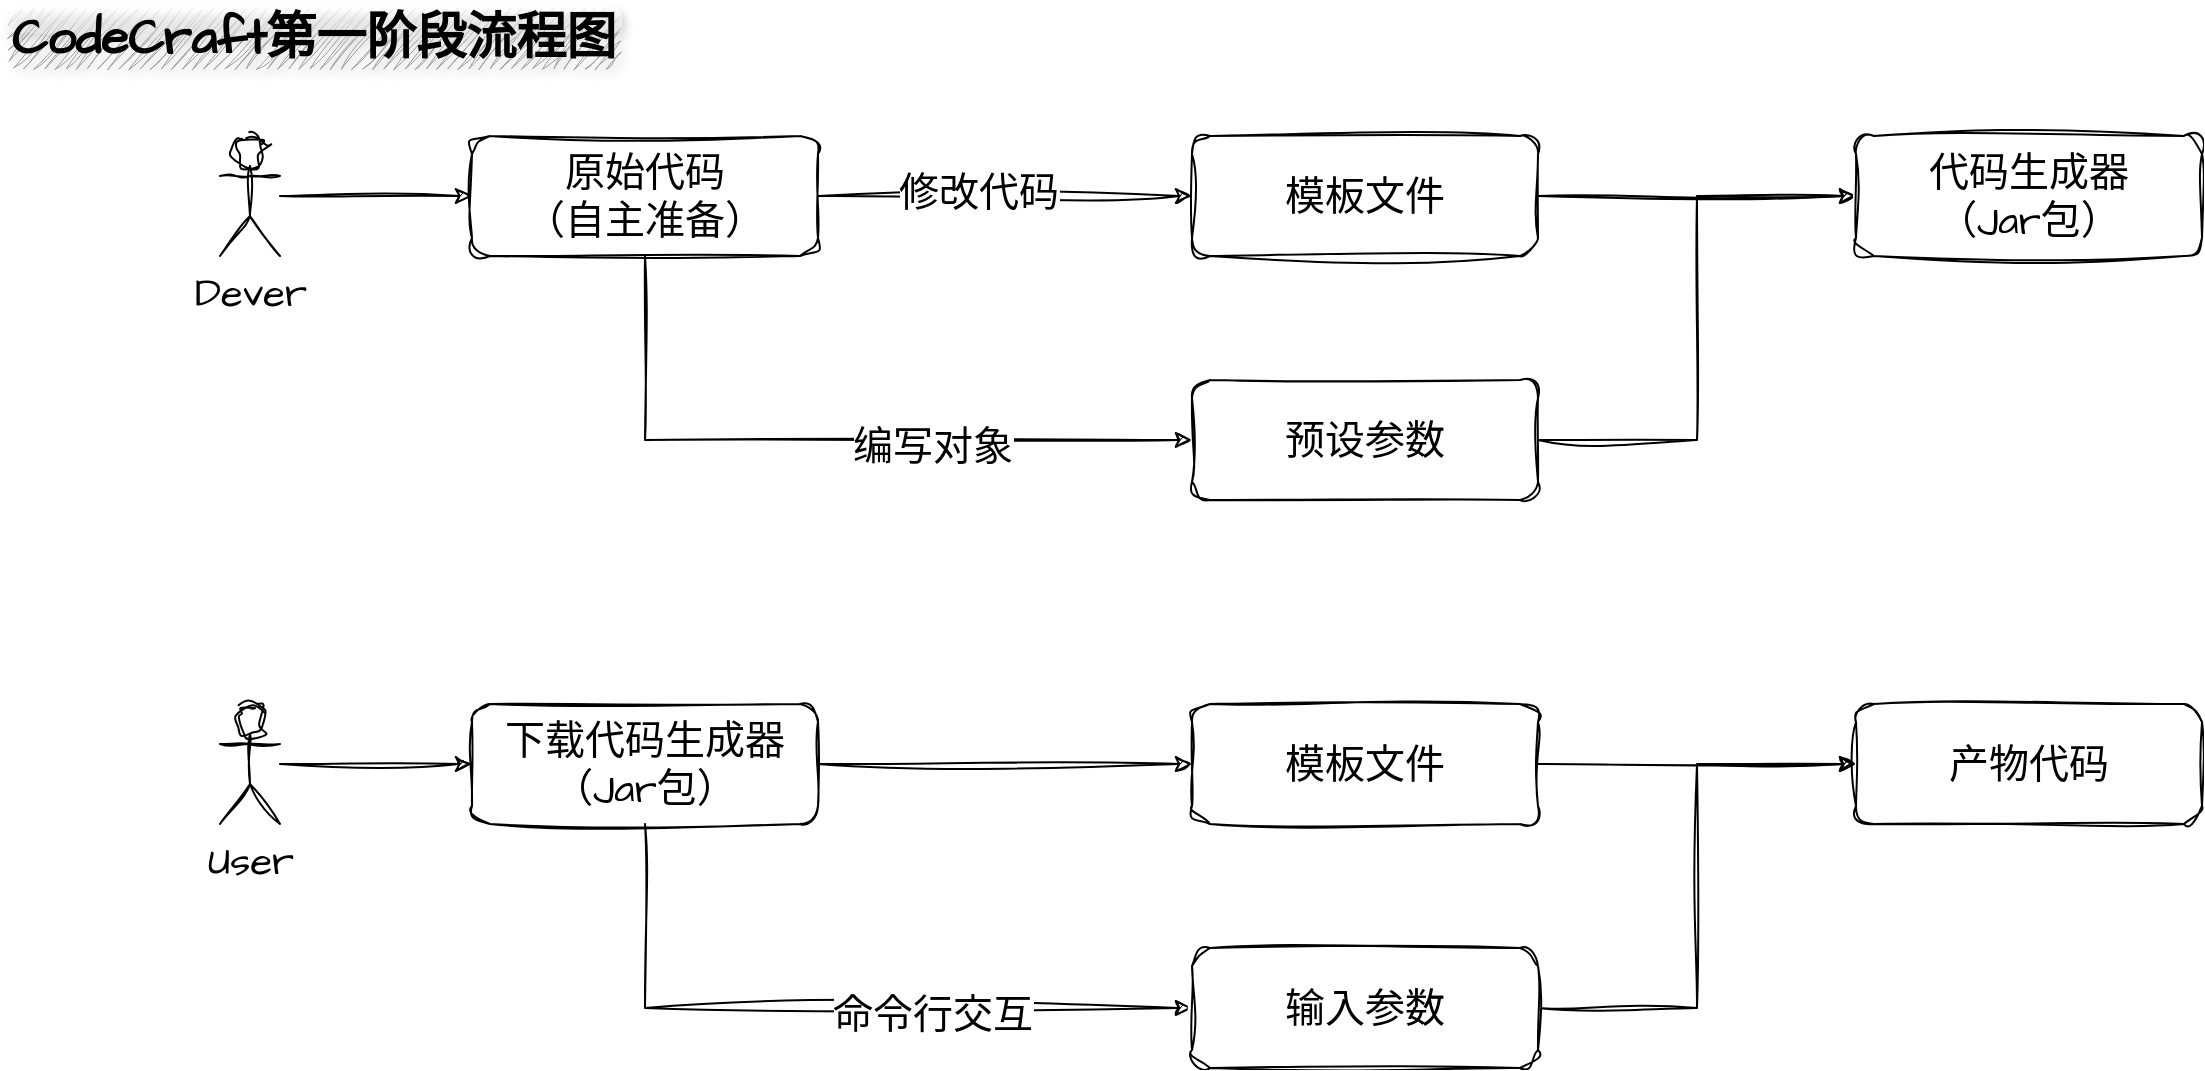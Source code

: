 <mxfile version="22.0.3" type="device" pages="3">
  <diagram name="第一阶段" id="9Xu8qlVQhkeFNfa1MU2w">
    <mxGraphModel dx="1541" dy="915" grid="0" gridSize="10" guides="1" tooltips="1" connect="1" arrows="1" fold="1" page="0" pageScale="1" pageWidth="827" pageHeight="1169" math="0" shadow="0">
      <root>
        <mxCell id="0" />
        <mxCell id="1" parent="0" />
        <mxCell id="ClI0C_GQzGT5sE4PsS2t-14" style="edgeStyle=orthogonalEdgeStyle;rounded=0;sketch=1;hachureGap=4;jiggle=2;curveFitting=1;orthogonalLoop=1;jettySize=auto;html=1;entryX=0;entryY=0.5;entryDx=0;entryDy=0;fontFamily=Architects Daughter;fontSource=https%3A%2F%2Ffonts.googleapis.com%2Fcss%3Ffamily%3DArchitects%2BDaughter;fontSize=16;" edge="1" parent="1" source="ClI0C_GQzGT5sE4PsS2t-1" target="ClI0C_GQzGT5sE4PsS2t-4">
          <mxGeometry relative="1" as="geometry" />
        </mxCell>
        <mxCell id="ClI0C_GQzGT5sE4PsS2t-1" value="Dever" style="shape=umlActor;verticalLabelPosition=bottom;verticalAlign=top;html=1;outlineConnect=0;sketch=1;hachureGap=4;jiggle=2;curveFitting=1;fontFamily=Architects Daughter;fontSource=https%3A%2F%2Ffonts.googleapis.com%2Fcss%3Ffamily%3DArchitects%2BDaughter;fontSize=20;" vertex="1" parent="1">
          <mxGeometry x="-101" y="215" width="30" height="60" as="geometry" />
        </mxCell>
        <mxCell id="ClI0C_GQzGT5sE4PsS2t-6" value="" style="edgeStyle=orthogonalEdgeStyle;rounded=0;sketch=1;hachureGap=4;jiggle=2;curveFitting=1;orthogonalLoop=1;jettySize=auto;html=1;fontFamily=Architects Daughter;fontSource=https%3A%2F%2Ffonts.googleapis.com%2Fcss%3Ffamily%3DArchitects%2BDaughter;fontSize=16;" edge="1" parent="1" source="ClI0C_GQzGT5sE4PsS2t-4" target="ClI0C_GQzGT5sE4PsS2t-5">
          <mxGeometry relative="1" as="geometry" />
        </mxCell>
        <mxCell id="ClI0C_GQzGT5sE4PsS2t-7" value="修改代码" style="edgeLabel;html=1;align=center;verticalAlign=middle;resizable=0;points=[];fontSize=20;fontFamily=Architects Daughter;" vertex="1" connectable="0" parent="ClI0C_GQzGT5sE4PsS2t-6">
          <mxGeometry x="-0.144" y="2" relative="1" as="geometry">
            <mxPoint as="offset" />
          </mxGeometry>
        </mxCell>
        <mxCell id="ClI0C_GQzGT5sE4PsS2t-9" style="edgeStyle=orthogonalEdgeStyle;rounded=0;sketch=1;hachureGap=4;jiggle=2;curveFitting=1;orthogonalLoop=1;jettySize=auto;html=1;entryX=0;entryY=0.5;entryDx=0;entryDy=0;fontFamily=Architects Daughter;fontSource=https%3A%2F%2Ffonts.googleapis.com%2Fcss%3Ffamily%3DArchitects%2BDaughter;fontSize=16;exitX=0.5;exitY=1;exitDx=0;exitDy=0;" edge="1" parent="1" source="ClI0C_GQzGT5sE4PsS2t-4" target="ClI0C_GQzGT5sE4PsS2t-8">
          <mxGeometry relative="1" as="geometry" />
        </mxCell>
        <mxCell id="ClI0C_GQzGT5sE4PsS2t-10" value="编写对象" style="edgeLabel;html=1;align=center;verticalAlign=middle;resizable=0;points=[];fontSize=20;fontFamily=Architects Daughter;" vertex="1" connectable="0" parent="ClI0C_GQzGT5sE4PsS2t-9">
          <mxGeometry x="0.283" y="4" relative="1" as="geometry">
            <mxPoint x="1" y="7" as="offset" />
          </mxGeometry>
        </mxCell>
        <mxCell id="ClI0C_GQzGT5sE4PsS2t-4" value="原始代码&lt;br&gt;（自主准备）" style="rounded=1;whiteSpace=wrap;html=1;sketch=1;hachureGap=4;jiggle=2;curveFitting=1;fontFamily=Architects Daughter;fontSource=https%3A%2F%2Ffonts.googleapis.com%2Fcss%3Ffamily%3DArchitects%2BDaughter;fontSize=20;" vertex="1" parent="1">
          <mxGeometry x="25" y="215" width="173" height="60" as="geometry" />
        </mxCell>
        <mxCell id="ClI0C_GQzGT5sE4PsS2t-12" style="edgeStyle=orthogonalEdgeStyle;rounded=0;sketch=1;hachureGap=4;jiggle=2;curveFitting=1;orthogonalLoop=1;jettySize=auto;html=1;fontFamily=Architects Daughter;fontSource=https%3A%2F%2Ffonts.googleapis.com%2Fcss%3Ffamily%3DArchitects%2BDaughter;fontSize=16;" edge="1" parent="1" source="ClI0C_GQzGT5sE4PsS2t-5" target="ClI0C_GQzGT5sE4PsS2t-11">
          <mxGeometry relative="1" as="geometry" />
        </mxCell>
        <mxCell id="ClI0C_GQzGT5sE4PsS2t-5" value="模板文件" style="rounded=1;whiteSpace=wrap;html=1;sketch=1;hachureGap=4;jiggle=2;curveFitting=1;fontFamily=Architects Daughter;fontSource=https%3A%2F%2Ffonts.googleapis.com%2Fcss%3Ffamily%3DArchitects%2BDaughter;fontSize=20;" vertex="1" parent="1">
          <mxGeometry x="385" y="215" width="173" height="60" as="geometry" />
        </mxCell>
        <mxCell id="ClI0C_GQzGT5sE4PsS2t-13" style="edgeStyle=orthogonalEdgeStyle;rounded=0;sketch=1;hachureGap=4;jiggle=2;curveFitting=1;orthogonalLoop=1;jettySize=auto;html=1;entryX=0;entryY=0.5;entryDx=0;entryDy=0;fontFamily=Architects Daughter;fontSource=https%3A%2F%2Ffonts.googleapis.com%2Fcss%3Ffamily%3DArchitects%2BDaughter;fontSize=16;" edge="1" parent="1" source="ClI0C_GQzGT5sE4PsS2t-8" target="ClI0C_GQzGT5sE4PsS2t-11">
          <mxGeometry relative="1" as="geometry" />
        </mxCell>
        <mxCell id="ClI0C_GQzGT5sE4PsS2t-8" value="预设参数" style="rounded=1;whiteSpace=wrap;html=1;sketch=1;hachureGap=4;jiggle=2;curveFitting=1;fontFamily=Architects Daughter;fontSource=https%3A%2F%2Ffonts.googleapis.com%2Fcss%3Ffamily%3DArchitects%2BDaughter;fontSize=20;" vertex="1" parent="1">
          <mxGeometry x="385" y="337" width="173" height="60" as="geometry" />
        </mxCell>
        <mxCell id="ClI0C_GQzGT5sE4PsS2t-11" value="代码生成器&lt;br&gt;（Jar包）" style="rounded=1;whiteSpace=wrap;html=1;sketch=1;hachureGap=4;jiggle=2;curveFitting=1;fontFamily=Architects Daughter;fontSource=https%3A%2F%2Ffonts.googleapis.com%2Fcss%3Ffamily%3DArchitects%2BDaughter;fontSize=20;" vertex="1" parent="1">
          <mxGeometry x="717" y="215" width="173" height="60" as="geometry" />
        </mxCell>
        <mxCell id="ClI0C_GQzGT5sE4PsS2t-15" style="edgeStyle=orthogonalEdgeStyle;rounded=0;sketch=1;hachureGap=4;jiggle=2;curveFitting=1;orthogonalLoop=1;jettySize=auto;html=1;entryX=0;entryY=0.5;entryDx=0;entryDy=0;fontFamily=Architects Daughter;fontSource=https%3A%2F%2Ffonts.googleapis.com%2Fcss%3Ffamily%3DArchitects%2BDaughter;fontSize=16;" edge="1" parent="1" source="ClI0C_GQzGT5sE4PsS2t-16" target="ClI0C_GQzGT5sE4PsS2t-21">
          <mxGeometry relative="1" as="geometry" />
        </mxCell>
        <mxCell id="ClI0C_GQzGT5sE4PsS2t-16" value="User" style="shape=umlActor;verticalLabelPosition=bottom;verticalAlign=top;html=1;outlineConnect=0;sketch=1;hachureGap=4;jiggle=2;curveFitting=1;fontFamily=Architects Daughter;fontSource=https%3A%2F%2Ffonts.googleapis.com%2Fcss%3Ffamily%3DArchitects%2BDaughter;fontSize=20;" vertex="1" parent="1">
          <mxGeometry x="-101" y="499" width="30" height="60" as="geometry" />
        </mxCell>
        <mxCell id="ClI0C_GQzGT5sE4PsS2t-17" value="" style="edgeStyle=orthogonalEdgeStyle;rounded=0;sketch=1;hachureGap=4;jiggle=2;curveFitting=1;orthogonalLoop=1;jettySize=auto;html=1;fontFamily=Architects Daughter;fontSource=https%3A%2F%2Ffonts.googleapis.com%2Fcss%3Ffamily%3DArchitects%2BDaughter;fontSize=16;" edge="1" parent="1" source="ClI0C_GQzGT5sE4PsS2t-21" target="ClI0C_GQzGT5sE4PsS2t-23">
          <mxGeometry relative="1" as="geometry" />
        </mxCell>
        <mxCell id="ClI0C_GQzGT5sE4PsS2t-19" style="edgeStyle=orthogonalEdgeStyle;rounded=0;sketch=1;hachureGap=4;jiggle=2;curveFitting=1;orthogonalLoop=1;jettySize=auto;html=1;entryX=0;entryY=0.5;entryDx=0;entryDy=0;fontFamily=Architects Daughter;fontSource=https%3A%2F%2Ffonts.googleapis.com%2Fcss%3Ffamily%3DArchitects%2BDaughter;fontSize=16;exitX=0.5;exitY=1;exitDx=0;exitDy=0;" edge="1" parent="1" source="ClI0C_GQzGT5sE4PsS2t-21" target="ClI0C_GQzGT5sE4PsS2t-25">
          <mxGeometry relative="1" as="geometry" />
        </mxCell>
        <mxCell id="ClI0C_GQzGT5sE4PsS2t-20" value="命令行交互" style="edgeLabel;html=1;align=center;verticalAlign=middle;resizable=0;points=[];fontSize=20;fontFamily=Architects Daughter;" vertex="1" connectable="0" parent="ClI0C_GQzGT5sE4PsS2t-19">
          <mxGeometry x="0.283" y="4" relative="1" as="geometry">
            <mxPoint x="1" y="7" as="offset" />
          </mxGeometry>
        </mxCell>
        <mxCell id="ClI0C_GQzGT5sE4PsS2t-21" value="下载代码生成器&lt;br&gt;（Jar包）" style="rounded=1;whiteSpace=wrap;html=1;sketch=1;hachureGap=4;jiggle=2;curveFitting=1;fontFamily=Architects Daughter;fontSource=https%3A%2F%2Ffonts.googleapis.com%2Fcss%3Ffamily%3DArchitects%2BDaughter;fontSize=20;" vertex="1" parent="1">
          <mxGeometry x="25" y="499" width="173" height="60" as="geometry" />
        </mxCell>
        <mxCell id="ClI0C_GQzGT5sE4PsS2t-22" style="edgeStyle=orthogonalEdgeStyle;rounded=0;sketch=1;hachureGap=4;jiggle=2;curveFitting=1;orthogonalLoop=1;jettySize=auto;html=1;fontFamily=Architects Daughter;fontSource=https%3A%2F%2Ffonts.googleapis.com%2Fcss%3Ffamily%3DArchitects%2BDaughter;fontSize=16;" edge="1" parent="1" source="ClI0C_GQzGT5sE4PsS2t-23" target="ClI0C_GQzGT5sE4PsS2t-26">
          <mxGeometry relative="1" as="geometry" />
        </mxCell>
        <mxCell id="ClI0C_GQzGT5sE4PsS2t-23" value="模板文件" style="rounded=1;whiteSpace=wrap;html=1;sketch=1;hachureGap=4;jiggle=2;curveFitting=1;fontFamily=Architects Daughter;fontSource=https%3A%2F%2Ffonts.googleapis.com%2Fcss%3Ffamily%3DArchitects%2BDaughter;fontSize=20;" vertex="1" parent="1">
          <mxGeometry x="385" y="499" width="173" height="60" as="geometry" />
        </mxCell>
        <mxCell id="ClI0C_GQzGT5sE4PsS2t-24" style="edgeStyle=orthogonalEdgeStyle;rounded=0;sketch=1;hachureGap=4;jiggle=2;curveFitting=1;orthogonalLoop=1;jettySize=auto;html=1;entryX=0;entryY=0.5;entryDx=0;entryDy=0;fontFamily=Architects Daughter;fontSource=https%3A%2F%2Ffonts.googleapis.com%2Fcss%3Ffamily%3DArchitects%2BDaughter;fontSize=16;" edge="1" parent="1" source="ClI0C_GQzGT5sE4PsS2t-25" target="ClI0C_GQzGT5sE4PsS2t-26">
          <mxGeometry relative="1" as="geometry" />
        </mxCell>
        <mxCell id="ClI0C_GQzGT5sE4PsS2t-25" value="输入参数" style="rounded=1;whiteSpace=wrap;html=1;sketch=1;hachureGap=4;jiggle=2;curveFitting=1;fontFamily=Architects Daughter;fontSource=https%3A%2F%2Ffonts.googleapis.com%2Fcss%3Ffamily%3DArchitects%2BDaughter;fontSize=20;" vertex="1" parent="1">
          <mxGeometry x="385" y="621" width="173" height="60" as="geometry" />
        </mxCell>
        <mxCell id="ClI0C_GQzGT5sE4PsS2t-26" value="产物代码" style="rounded=1;whiteSpace=wrap;html=1;sketch=1;hachureGap=4;jiggle=2;curveFitting=1;fontFamily=Architects Daughter;fontSource=https%3A%2F%2Ffonts.googleapis.com%2Fcss%3Ffamily%3DArchitects%2BDaughter;fontSize=20;" vertex="1" parent="1">
          <mxGeometry x="717" y="499" width="173" height="60" as="geometry" />
        </mxCell>
        <mxCell id="ClI0C_GQzGT5sE4PsS2t-27" value="&lt;font style=&quot;font-size: 25px;&quot;&gt;&lt;b&gt;CodeCraft第一阶段流程图&lt;/b&gt;&lt;/font&gt;" style="text;html=1;strokeColor=none;fillColor=#999999;align=center;verticalAlign=middle;whiteSpace=wrap;rounded=1;fontSize=20;fontFamily=Architects Daughter;glass=1;shadow=1;sketch=1;curveFitting=1;jiggle=2;" vertex="1" parent="1">
          <mxGeometry x="-207" y="151" width="306" height="30" as="geometry" />
        </mxCell>
      </root>
    </mxGraphModel>
  </diagram>
  <diagram id="i2l6Puc79Jm1leXPhgCn" name="第二阶段">
    <mxGraphModel dx="1941" dy="1315" grid="0" gridSize="10" guides="1" tooltips="1" connect="1" arrows="1" fold="1" page="0" pageScale="1" pageWidth="827" pageHeight="1169" math="0" shadow="0">
      <root>
        <mxCell id="0" />
        <mxCell id="1" parent="0" />
        <mxCell id="Cr0Oanmq5arxxwqMKheN-15" style="edgeStyle=orthogonalEdgeStyle;rounded=0;sketch=1;hachureGap=4;jiggle=2;curveFitting=1;orthogonalLoop=1;jettySize=auto;html=1;entryX=0;entryY=0.5;entryDx=0;entryDy=0;fontFamily=Architects Daughter;fontSource=https%3A%2F%2Ffonts.googleapis.com%2Fcss%3Ffamily%3DArchitects%2BDaughter;fontSize=16;" edge="1" parent="1" source="NOzwdlU3Tr_xnLm872rN-1" target="Cr0Oanmq5arxxwqMKheN-1">
          <mxGeometry relative="1" as="geometry" />
        </mxCell>
        <mxCell id="NOzwdlU3Tr_xnLm872rN-1" value="Dever" style="shape=umlActor;verticalLabelPosition=bottom;verticalAlign=top;html=1;outlineConnect=0;sketch=1;hachureGap=4;jiggle=2;curveFitting=1;fontFamily=Architects Daughter;fontSource=https%3A%2F%2Ffonts.googleapis.com%2Fcss%3Ffamily%3DArchitects%2BDaughter;fontSize=20;" vertex="1" parent="1">
          <mxGeometry x="-316" y="5" width="30" height="60" as="geometry" />
        </mxCell>
        <mxCell id="Cr0Oanmq5arxxwqMKheN-3" value="" style="edgeStyle=orthogonalEdgeStyle;rounded=0;sketch=1;hachureGap=4;jiggle=2;curveFitting=1;orthogonalLoop=1;jettySize=auto;html=1;fontFamily=Architects Daughter;fontSource=https%3A%2F%2Ffonts.googleapis.com%2Fcss%3Ffamily%3DArchitects%2BDaughter;fontSize=16;" edge="1" parent="1" source="Cr0Oanmq5arxxwqMKheN-1" target="Cr0Oanmq5arxxwqMKheN-2">
          <mxGeometry relative="1" as="geometry" />
        </mxCell>
        <mxCell id="Cr0Oanmq5arxxwqMKheN-1" value="原始代码&lt;br&gt;（自主准备）" style="rounded=1;whiteSpace=wrap;html=1;sketch=1;hachureGap=4;jiggle=2;curveFitting=1;fontFamily=Architects Daughter;fontSource=https%3A%2F%2Ffonts.googleapis.com%2Fcss%3Ffamily%3DArchitects%2BDaughter;fontSize=20;" vertex="1" parent="1">
          <mxGeometry x="-170" y="5" width="173" height="60" as="geometry" />
        </mxCell>
        <mxCell id="Cr0Oanmq5arxxwqMKheN-5" value="" style="edgeStyle=orthogonalEdgeStyle;rounded=0;sketch=1;hachureGap=4;jiggle=2;curveFitting=1;orthogonalLoop=1;jettySize=auto;html=1;fontFamily=Architects Daughter;fontSource=https%3A%2F%2Ffonts.googleapis.com%2Fcss%3Ffamily%3DArchitects%2BDaughter;fontSize=16;" edge="1" parent="1" source="Cr0Oanmq5arxxwqMKheN-2" target="Cr0Oanmq5arxxwqMKheN-4">
          <mxGeometry relative="1" as="geometry" />
        </mxCell>
        <mxCell id="Cr0Oanmq5arxxwqMKheN-6" value="生成" style="edgeLabel;html=1;align=center;verticalAlign=middle;resizable=0;points=[];fontSize=20;fontFamily=Architects Daughter;" vertex="1" connectable="0" parent="Cr0Oanmq5arxxwqMKheN-5">
          <mxGeometry x="-0.049" relative="1" as="geometry">
            <mxPoint as="offset" />
          </mxGeometry>
        </mxCell>
        <mxCell id="Cr0Oanmq5arxxwqMKheN-8" style="edgeStyle=orthogonalEdgeStyle;rounded=0;sketch=1;hachureGap=4;jiggle=2;curveFitting=1;orthogonalLoop=1;jettySize=auto;html=1;entryX=0;entryY=0.5;entryDx=0;entryDy=0;fontFamily=Architects Daughter;fontSource=https%3A%2F%2Ffonts.googleapis.com%2Fcss%3Ffamily%3DArchitects%2BDaughter;fontSize=16;exitX=0.5;exitY=1;exitDx=0;exitDy=0;" edge="1" parent="1" source="Cr0Oanmq5arxxwqMKheN-2" target="Cr0Oanmq5arxxwqMKheN-7">
          <mxGeometry relative="1" as="geometry" />
        </mxCell>
        <mxCell id="Cr0Oanmq5arxxwqMKheN-9" value="生成" style="edgeLabel;html=1;align=center;verticalAlign=middle;resizable=0;points=[];fontSize=20;fontFamily=Architects Daughter;" vertex="1" connectable="0" parent="Cr0Oanmq5arxxwqMKheN-8">
          <mxGeometry x="0.534" y="-2" relative="1" as="geometry">
            <mxPoint as="offset" />
          </mxGeometry>
        </mxCell>
        <mxCell id="Cr0Oanmq5arxxwqMKheN-13" style="edgeStyle=orthogonalEdgeStyle;rounded=0;sketch=1;hachureGap=4;jiggle=2;curveFitting=1;orthogonalLoop=1;jettySize=auto;html=1;entryX=0.5;entryY=1;entryDx=0;entryDy=0;fontFamily=Architects Daughter;fontSource=https%3A%2F%2Ffonts.googleapis.com%2Fcss%3Ffamily%3DArchitects%2BDaughter;fontSize=16;" edge="1" parent="1" source="Cr0Oanmq5arxxwqMKheN-2" target="Cr0Oanmq5arxxwqMKheN-10">
          <mxGeometry relative="1" as="geometry">
            <Array as="points">
              <mxPoint x="170" y="254" />
              <mxPoint x="836" y="254" />
            </Array>
          </mxGeometry>
        </mxCell>
        <mxCell id="Cr0Oanmq5arxxwqMKheN-14" value="生成" style="edgeLabel;html=1;align=center;verticalAlign=middle;resizable=0;points=[];fontSize=20;fontFamily=Architects Daughter;" vertex="1" connectable="0" parent="Cr0Oanmq5arxxwqMKheN-13">
          <mxGeometry x="-0.309" y="-3" relative="1" as="geometry">
            <mxPoint x="1" as="offset" />
          </mxGeometry>
        </mxCell>
        <mxCell id="Cr0Oanmq5arxxwqMKheN-2" value="制作工具" style="rounded=1;whiteSpace=wrap;html=1;sketch=1;hachureGap=4;jiggle=2;curveFitting=1;fontFamily=Architects Daughter;fontSource=https%3A%2F%2Ffonts.googleapis.com%2Fcss%3Ffamily%3DArchitects%2BDaughter;fontSize=20;" vertex="1" parent="1">
          <mxGeometry x="83" y="5" width="173" height="60" as="geometry" />
        </mxCell>
        <mxCell id="Cr0Oanmq5arxxwqMKheN-11" style="edgeStyle=orthogonalEdgeStyle;rounded=0;sketch=1;hachureGap=4;jiggle=2;curveFitting=1;orthogonalLoop=1;jettySize=auto;html=1;fontFamily=Architects Daughter;fontSource=https%3A%2F%2Ffonts.googleapis.com%2Fcss%3Ffamily%3DArchitects%2BDaughter;fontSize=16;" edge="1" parent="1" source="Cr0Oanmq5arxxwqMKheN-4" target="Cr0Oanmq5arxxwqMKheN-10">
          <mxGeometry relative="1" as="geometry" />
        </mxCell>
        <mxCell id="Cr0Oanmq5arxxwqMKheN-4" value="模板文件" style="rounded=1;whiteSpace=wrap;html=1;sketch=1;hachureGap=4;jiggle=2;curveFitting=1;fontFamily=Architects Daughter;fontSource=https%3A%2F%2Ffonts.googleapis.com%2Fcss%3Ffamily%3DArchitects%2BDaughter;fontSize=20;" vertex="1" parent="1">
          <mxGeometry x="420" y="5" width="173" height="60" as="geometry" />
        </mxCell>
        <mxCell id="Cr0Oanmq5arxxwqMKheN-12" style="edgeStyle=orthogonalEdgeStyle;rounded=0;sketch=1;hachureGap=4;jiggle=2;curveFitting=1;orthogonalLoop=1;jettySize=auto;html=1;entryX=0;entryY=0.5;entryDx=0;entryDy=0;fontFamily=Architects Daughter;fontSource=https%3A%2F%2Ffonts.googleapis.com%2Fcss%3Ffamily%3DArchitects%2BDaughter;fontSize=16;" edge="1" parent="1" source="Cr0Oanmq5arxxwqMKheN-7" target="Cr0Oanmq5arxxwqMKheN-10">
          <mxGeometry relative="1" as="geometry" />
        </mxCell>
        <mxCell id="Cr0Oanmq5arxxwqMKheN-7" value="预设参数&lt;br&gt;（类）" style="rounded=1;whiteSpace=wrap;html=1;sketch=1;hachureGap=4;jiggle=2;curveFitting=1;fontFamily=Architects Daughter;fontSource=https%3A%2F%2Ffonts.googleapis.com%2Fcss%3Ffamily%3DArchitects%2BDaughter;fontSize=20;" vertex="1" parent="1">
          <mxGeometry x="420" y="145" width="173" height="60" as="geometry" />
        </mxCell>
        <mxCell id="Cr0Oanmq5arxxwqMKheN-10" value="代码生成器&lt;br&gt;（Jar包）" style="rounded=1;whiteSpace=wrap;html=1;sketch=1;hachureGap=4;jiggle=2;curveFitting=1;fontFamily=Architects Daughter;fontSource=https%3A%2F%2Ffonts.googleapis.com%2Fcss%3Ffamily%3DArchitects%2BDaughter;fontSize=20;" vertex="1" parent="1">
          <mxGeometry x="749" y="5" width="173" height="60" as="geometry" />
        </mxCell>
        <mxCell id="9s6vtpCoAX07Tezq3xqk-1" value="&lt;font style=&quot;font-size: 25px;&quot;&gt;&lt;b&gt;CodeCraft第二阶段流程图&lt;/b&gt;&lt;/font&gt;" style="text;html=1;strokeColor=none;fillColor=#999999;align=center;verticalAlign=middle;whiteSpace=wrap;rounded=1;fontSize=20;fontFamily=Architects Daughter;glass=1;shadow=1;sketch=1;curveFitting=1;jiggle=2;" vertex="1" parent="1">
          <mxGeometry x="-408" y="-76" width="306" height="30" as="geometry" />
        </mxCell>
      </root>
    </mxGraphModel>
  </diagram>
  <diagram id="AGKjVGcz738wtX787pHL" name="第三阶段">
    <mxGraphModel dx="1941" dy="1315" grid="0" gridSize="10" guides="1" tooltips="1" connect="1" arrows="1" fold="1" page="0" pageScale="1" pageWidth="827" pageHeight="1169" math="0" shadow="0">
      <root>
        <mxCell id="0" />
        <mxCell id="1" parent="0" />
        <mxCell id="36B8C9YstbzIjQ_irZci-1" style="edgeStyle=orthogonalEdgeStyle;rounded=0;sketch=1;hachureGap=4;jiggle=2;curveFitting=1;orthogonalLoop=1;jettySize=auto;html=1;entryX=0;entryY=0.5;entryDx=0;entryDy=0;fontFamily=Architects Daughter;fontSource=https%3A%2F%2Ffonts.googleapis.com%2Fcss%3Ffamily%3DArchitects%2BDaughter;fontSize=16;" edge="1" parent="1" source="36B8C9YstbzIjQ_irZci-2" target="36B8C9YstbzIjQ_irZci-4">
          <mxGeometry relative="1" as="geometry" />
        </mxCell>
        <mxCell id="36B8C9YstbzIjQ_irZci-2" value="Dever" style="shape=umlActor;verticalLabelPosition=bottom;verticalAlign=top;html=1;outlineConnect=0;sketch=1;hachureGap=4;jiggle=2;curveFitting=1;fontFamily=Architects Daughter;fontSource=https%3A%2F%2Ffonts.googleapis.com%2Fcss%3Ffamily%3DArchitects%2BDaughter;fontSize=20;" vertex="1" parent="1">
          <mxGeometry x="-316" y="5" width="30" height="60" as="geometry" />
        </mxCell>
        <mxCell id="36B8C9YstbzIjQ_irZci-3" value="" style="edgeStyle=orthogonalEdgeStyle;rounded=0;sketch=1;hachureGap=4;jiggle=2;curveFitting=1;orthogonalLoop=1;jettySize=auto;html=1;fontFamily=Architects Daughter;fontSource=https%3A%2F%2Ffonts.googleapis.com%2Fcss%3Ffamily%3DArchitects%2BDaughter;fontSize=16;" edge="1" parent="1" source="36B8C9YstbzIjQ_irZci-4" target="36B8C9YstbzIjQ_irZci-11">
          <mxGeometry relative="1" as="geometry" />
        </mxCell>
        <mxCell id="36B8C9YstbzIjQ_irZci-4" value="原始代码&lt;br&gt;（本地复制 / 远程拉取）" style="rounded=1;whiteSpace=wrap;html=1;sketch=1;hachureGap=4;jiggle=2;curveFitting=1;fontFamily=Architects Daughter;fontSource=https%3A%2F%2Ffonts.googleapis.com%2Fcss%3Ffamily%3DArchitects%2BDaughter;fontSize=20;" vertex="1" parent="1">
          <mxGeometry x="-236" y="5" width="239" height="60" as="geometry" />
        </mxCell>
        <mxCell id="36B8C9YstbzIjQ_irZci-5" value="" style="edgeStyle=orthogonalEdgeStyle;rounded=0;sketch=1;hachureGap=4;jiggle=2;curveFitting=1;orthogonalLoop=1;jettySize=auto;html=1;fontFamily=Architects Daughter;fontSource=https%3A%2F%2Ffonts.googleapis.com%2Fcss%3Ffamily%3DArchitects%2BDaughter;fontSize=16;" edge="1" parent="1" source="36B8C9YstbzIjQ_irZci-11" target="36B8C9YstbzIjQ_irZci-13">
          <mxGeometry relative="1" as="geometry" />
        </mxCell>
        <mxCell id="36B8C9YstbzIjQ_irZci-6" value="生成" style="edgeLabel;html=1;align=center;verticalAlign=middle;resizable=0;points=[];fontSize=20;fontFamily=Architects Daughter;" vertex="1" connectable="0" parent="36B8C9YstbzIjQ_irZci-5">
          <mxGeometry x="-0.049" relative="1" as="geometry">
            <mxPoint as="offset" />
          </mxGeometry>
        </mxCell>
        <mxCell id="36B8C9YstbzIjQ_irZci-7" style="edgeStyle=orthogonalEdgeStyle;rounded=0;sketch=1;hachureGap=4;jiggle=2;curveFitting=1;orthogonalLoop=1;jettySize=auto;html=1;entryX=0;entryY=0.5;entryDx=0;entryDy=0;fontFamily=Architects Daughter;fontSource=https%3A%2F%2Ffonts.googleapis.com%2Fcss%3Ffamily%3DArchitects%2BDaughter;fontSize=16;exitX=0.5;exitY=1;exitDx=0;exitDy=0;" edge="1" parent="1" source="36B8C9YstbzIjQ_irZci-11" target="36B8C9YstbzIjQ_irZci-15">
          <mxGeometry relative="1" as="geometry" />
        </mxCell>
        <mxCell id="36B8C9YstbzIjQ_irZci-8" value="生成" style="edgeLabel;html=1;align=center;verticalAlign=middle;resizable=0;points=[];fontSize=20;fontFamily=Architects Daughter;" vertex="1" connectable="0" parent="36B8C9YstbzIjQ_irZci-7">
          <mxGeometry x="0.534" y="-2" relative="1" as="geometry">
            <mxPoint as="offset" />
          </mxGeometry>
        </mxCell>
        <mxCell id="36B8C9YstbzIjQ_irZci-18" style="edgeStyle=orthogonalEdgeStyle;rounded=0;sketch=1;hachureGap=4;jiggle=2;curveFitting=1;orthogonalLoop=1;jettySize=auto;html=1;entryX=0.25;entryY=1;entryDx=0;entryDy=0;fontFamily=Architects Daughter;fontSource=https%3A%2F%2Ffonts.googleapis.com%2Fcss%3Ffamily%3DArchitects%2BDaughter;fontSize=16;" edge="1" parent="1" source="36B8C9YstbzIjQ_irZci-11" target="36B8C9YstbzIjQ_irZci-16">
          <mxGeometry relative="1" as="geometry">
            <Array as="points">
              <mxPoint x="170" y="237" />
              <mxPoint x="792" y="237" />
            </Array>
          </mxGeometry>
        </mxCell>
        <mxCell id="36B8C9YstbzIjQ_irZci-19" value="生成" style="edgeLabel;html=1;align=center;verticalAlign=middle;resizable=0;points=[];fontSize=20;fontFamily=Architects Daughter;" vertex="1" connectable="0" parent="36B8C9YstbzIjQ_irZci-18">
          <mxGeometry x="-0.302" y="-1" relative="1" as="geometry">
            <mxPoint as="offset" />
          </mxGeometry>
        </mxCell>
        <mxCell id="36B8C9YstbzIjQ_irZci-11" value="在线制作工具" style="rounded=1;whiteSpace=wrap;html=1;sketch=1;hachureGap=4;jiggle=2;curveFitting=1;fontFamily=Architects Daughter;fontSource=https%3A%2F%2Ffonts.googleapis.com%2Fcss%3Ffamily%3DArchitects%2BDaughter;fontSize=20;" vertex="1" parent="1">
          <mxGeometry x="83" y="5" width="173" height="60" as="geometry" />
        </mxCell>
        <mxCell id="36B8C9YstbzIjQ_irZci-12" style="edgeStyle=orthogonalEdgeStyle;rounded=0;sketch=1;hachureGap=4;jiggle=2;curveFitting=1;orthogonalLoop=1;jettySize=auto;html=1;fontFamily=Architects Daughter;fontSource=https%3A%2F%2Ffonts.googleapis.com%2Fcss%3Ffamily%3DArchitects%2BDaughter;fontSize=16;" edge="1" parent="1" source="36B8C9YstbzIjQ_irZci-13" target="36B8C9YstbzIjQ_irZci-16">
          <mxGeometry relative="1" as="geometry" />
        </mxCell>
        <mxCell id="36B8C9YstbzIjQ_irZci-13" value="模板文件" style="rounded=1;whiteSpace=wrap;html=1;sketch=1;hachureGap=4;jiggle=2;curveFitting=1;fontFamily=Architects Daughter;fontSource=https%3A%2F%2Ffonts.googleapis.com%2Fcss%3Ffamily%3DArchitects%2BDaughter;fontSize=20;" vertex="1" parent="1">
          <mxGeometry x="420" y="5" width="173" height="60" as="geometry" />
        </mxCell>
        <mxCell id="36B8C9YstbzIjQ_irZci-14" style="edgeStyle=orthogonalEdgeStyle;rounded=0;sketch=1;hachureGap=4;jiggle=2;curveFitting=1;orthogonalLoop=1;jettySize=auto;html=1;entryX=0;entryY=0.5;entryDx=0;entryDy=0;fontFamily=Architects Daughter;fontSource=https%3A%2F%2Ffonts.googleapis.com%2Fcss%3Ffamily%3DArchitects%2BDaughter;fontSize=16;" edge="1" parent="1" source="36B8C9YstbzIjQ_irZci-15" target="36B8C9YstbzIjQ_irZci-16">
          <mxGeometry relative="1" as="geometry" />
        </mxCell>
        <mxCell id="36B8C9YstbzIjQ_irZci-15" value="预设参数" style="rounded=1;whiteSpace=wrap;html=1;sketch=1;hachureGap=4;jiggle=2;curveFitting=1;fontFamily=Architects Daughter;fontSource=https%3A%2F%2Ffonts.googleapis.com%2Fcss%3Ffamily%3DArchitects%2BDaughter;fontSize=20;" vertex="1" parent="1">
          <mxGeometry x="420" y="145" width="173" height="60" as="geometry" />
        </mxCell>
        <mxCell id="36B8C9YstbzIjQ_irZci-16" value="代码生成器&lt;br&gt;（Jar包）" style="rounded=1;whiteSpace=wrap;html=1;sketch=1;hachureGap=4;jiggle=2;curveFitting=1;fontFamily=Architects Daughter;fontSource=https%3A%2F%2Ffonts.googleapis.com%2Fcss%3Ffamily%3DArchitects%2BDaughter;fontSize=20;" vertex="1" parent="1">
          <mxGeometry x="749" y="5" width="173" height="60" as="geometry" />
        </mxCell>
        <mxCell id="36B8C9YstbzIjQ_irZci-17" value="&lt;font style=&quot;font-size: 25px;&quot;&gt;&lt;b&gt;CodeCraft第三阶段流程图&lt;/b&gt;&lt;/font&gt;" style="text;html=1;strokeColor=none;fillColor=#999999;align=center;verticalAlign=middle;whiteSpace=wrap;rounded=1;fontSize=20;fontFamily=Architects Daughter;glass=1;shadow=1;sketch=1;curveFitting=1;jiggle=2;" vertex="1" parent="1">
          <mxGeometry x="-408" y="-76" width="306" height="30" as="geometry" />
        </mxCell>
        <mxCell id="36B8C9YstbzIjQ_irZci-20" value="代码生成器平台" style="rounded=1;whiteSpace=wrap;html=1;sketch=1;hachureGap=4;jiggle=2;curveFitting=1;fontFamily=Architects Daughter;fontSource=https%3A%2F%2Ffonts.googleapis.com%2Fcss%3Ffamily%3DArchitects%2BDaughter;fontSize=20;" vertex="1" parent="1">
          <mxGeometry x="-225" y="291" width="1160" height="156" as="geometry" />
        </mxCell>
        <mxCell id="36B8C9YstbzIjQ_irZci-22" value="SQL生成器" style="rounded=1;whiteSpace=wrap;html=1;sketch=1;hachureGap=4;jiggle=2;curveFitting=1;fontFamily=Architects Daughter;fontSource=https%3A%2F%2Ffonts.googleapis.com%2Fcss%3Ffamily%3DArchitects%2BDaughter;fontSize=20;" vertex="1" parent="1">
          <mxGeometry x="-183" y="339" width="120" height="60" as="geometry" />
        </mxCell>
        <mxCell id="36B8C9YstbzIjQ_irZci-23" value="Dockerfile生成器" style="rounded=1;whiteSpace=wrap;html=1;sketch=1;hachureGap=4;jiggle=2;curveFitting=1;fontFamily=Architects Daughter;fontSource=https%3A%2F%2Ffonts.googleapis.com%2Fcss%3Ffamily%3DArchitects%2BDaughter;fontSize=20;" vertex="1" parent="1">
          <mxGeometry x="-33" y="339" width="193" height="60" as="geometry" />
        </mxCell>
        <mxCell id="36B8C9YstbzIjQ_irZci-24" value="Java对象生成器" style="rounded=1;whiteSpace=wrap;html=1;sketch=1;hachureGap=4;jiggle=2;curveFitting=1;fontFamily=Architects Daughter;fontSource=https%3A%2F%2Ffonts.googleapis.com%2Fcss%3Ffamily%3DArchitects%2BDaughter;fontSize=20;" vertex="1" parent="1">
          <mxGeometry x="485" y="339" width="193" height="60" as="geometry" />
        </mxCell>
        <mxCell id="36B8C9YstbzIjQ_irZci-25" value="C++模板生成器" style="rounded=1;whiteSpace=wrap;html=1;sketch=1;hachureGap=4;jiggle=2;curveFitting=1;fontFamily=Architects Daughter;fontSource=https%3A%2F%2Ffonts.googleapis.com%2Fcss%3Ffamily%3DArchitects%2BDaughter;fontSize=20;" vertex="1" parent="1">
          <mxGeometry x="729" y="339" width="193" height="60" as="geometry" />
        </mxCell>
        <mxCell id="36B8C9YstbzIjQ_irZci-26" style="edgeStyle=orthogonalEdgeStyle;rounded=0;sketch=1;hachureGap=4;jiggle=2;curveFitting=1;orthogonalLoop=1;jettySize=auto;html=1;entryX=0.914;entryY=-0.006;entryDx=0;entryDy=0;entryPerimeter=0;fontFamily=Architects Daughter;fontSource=https%3A%2F%2Ffonts.googleapis.com%2Fcss%3Ffamily%3DArchitects%2BDaughter;fontSize=16;" edge="1" parent="1" source="36B8C9YstbzIjQ_irZci-16" target="36B8C9YstbzIjQ_irZci-20">
          <mxGeometry relative="1" as="geometry" />
        </mxCell>
        <mxCell id="36B8C9YstbzIjQ_irZci-27" value="发布" style="edgeLabel;html=1;align=center;verticalAlign=middle;resizable=0;points=[];fontSize=20;fontFamily=Architects Daughter;" vertex="1" connectable="0" parent="36B8C9YstbzIjQ_irZci-26">
          <mxGeometry x="-0.077" y="1" relative="1" as="geometry">
            <mxPoint as="offset" />
          </mxGeometry>
        </mxCell>
        <mxCell id="P6iue3QtRoin3RLvhgKM-1" style="edgeStyle=orthogonalEdgeStyle;rounded=0;sketch=1;hachureGap=4;jiggle=2;curveFitting=1;orthogonalLoop=1;jettySize=auto;html=1;entryX=0;entryY=0.5;entryDx=0;entryDy=0;fontFamily=Architects Daughter;fontSource=https%3A%2F%2Ffonts.googleapis.com%2Fcss%3Ffamily%3DArchitects%2BDaughter;fontSize=16;" edge="1" parent="1" source="P6iue3QtRoin3RLvhgKM-2" target="P6iue3QtRoin3RLvhgKM-6">
          <mxGeometry relative="1" as="geometry" />
        </mxCell>
        <mxCell id="P6iue3QtRoin3RLvhgKM-2" value="User" style="shape=umlActor;verticalLabelPosition=bottom;verticalAlign=top;html=1;outlineConnect=0;sketch=1;hachureGap=4;jiggle=2;curveFitting=1;fontFamily=Architects Daughter;fontSource=https%3A%2F%2Ffonts.googleapis.com%2Fcss%3Ffamily%3DArchitects%2BDaughter;fontSize=20;" vertex="1" parent="1">
          <mxGeometry x="-316" y="559" width="30" height="60" as="geometry" />
        </mxCell>
        <mxCell id="P6iue3QtRoin3RLvhgKM-3" value="" style="edgeStyle=orthogonalEdgeStyle;rounded=0;sketch=1;hachureGap=4;jiggle=2;curveFitting=1;orthogonalLoop=1;jettySize=auto;html=1;fontFamily=Architects Daughter;fontSource=https%3A%2F%2Ffonts.googleapis.com%2Fcss%3Ffamily%3DArchitects%2BDaughter;fontSize=16;" edge="1" parent="1" source="P6iue3QtRoin3RLvhgKM-6" target="P6iue3QtRoin3RLvhgKM-8">
          <mxGeometry relative="1" as="geometry" />
        </mxCell>
        <mxCell id="P6iue3QtRoin3RLvhgKM-4" style="edgeStyle=orthogonalEdgeStyle;rounded=0;sketch=1;hachureGap=4;jiggle=2;curveFitting=1;orthogonalLoop=1;jettySize=auto;html=1;entryX=0;entryY=0.5;entryDx=0;entryDy=0;fontFamily=Architects Daughter;fontSource=https%3A%2F%2Ffonts.googleapis.com%2Fcss%3Ffamily%3DArchitects%2BDaughter;fontSize=16;exitX=0.5;exitY=1;exitDx=0;exitDy=0;" edge="1" parent="1" source="P6iue3QtRoin3RLvhgKM-6" target="P6iue3QtRoin3RLvhgKM-10">
          <mxGeometry relative="1" as="geometry" />
        </mxCell>
        <mxCell id="P6iue3QtRoin3RLvhgKM-6" value="选用代码生成器&lt;br&gt;（Web端、下载Jar包）" style="rounded=1;whiteSpace=wrap;html=1;sketch=1;hachureGap=4;jiggle=2;curveFitting=1;fontFamily=Architects Daughter;fontSource=https%3A%2F%2Ffonts.googleapis.com%2Fcss%3Ffamily%3DArchitects%2BDaughter;fontSize=20;" vertex="1" parent="1">
          <mxGeometry x="-233" y="559" width="216" height="60" as="geometry" />
        </mxCell>
        <mxCell id="P6iue3QtRoin3RLvhgKM-7" style="edgeStyle=orthogonalEdgeStyle;rounded=0;sketch=1;hachureGap=4;jiggle=2;curveFitting=1;orthogonalLoop=1;jettySize=auto;html=1;fontFamily=Architects Daughter;fontSource=https%3A%2F%2Ffonts.googleapis.com%2Fcss%3Ffamily%3DArchitects%2BDaughter;fontSize=16;" edge="1" parent="1" source="P6iue3QtRoin3RLvhgKM-8" target="P6iue3QtRoin3RLvhgKM-11">
          <mxGeometry relative="1" as="geometry" />
        </mxCell>
        <mxCell id="P6iue3QtRoin3RLvhgKM-8" value="模板文件" style="rounded=1;whiteSpace=wrap;html=1;sketch=1;hachureGap=4;jiggle=2;curveFitting=1;fontFamily=Architects Daughter;fontSource=https%3A%2F%2Ffonts.googleapis.com%2Fcss%3Ffamily%3DArchitects%2BDaughter;fontSize=20;" vertex="1" parent="1">
          <mxGeometry x="170" y="559" width="173" height="60" as="geometry" />
        </mxCell>
        <mxCell id="P6iue3QtRoin3RLvhgKM-9" style="edgeStyle=orthogonalEdgeStyle;rounded=0;sketch=1;hachureGap=4;jiggle=2;curveFitting=1;orthogonalLoop=1;jettySize=auto;html=1;entryX=0;entryY=0.5;entryDx=0;entryDy=0;fontFamily=Architects Daughter;fontSource=https%3A%2F%2Ffonts.googleapis.com%2Fcss%3Ffamily%3DArchitects%2BDaughter;fontSize=16;" edge="1" parent="1" source="P6iue3QtRoin3RLvhgKM-10" target="P6iue3QtRoin3RLvhgKM-11">
          <mxGeometry relative="1" as="geometry" />
        </mxCell>
        <mxCell id="P6iue3QtRoin3RLvhgKM-10" value="输入参数" style="rounded=1;whiteSpace=wrap;html=1;sketch=1;hachureGap=4;jiggle=2;curveFitting=1;fontFamily=Architects Daughter;fontSource=https%3A%2F%2Ffonts.googleapis.com%2Fcss%3Ffamily%3DArchitects%2BDaughter;fontSize=20;" vertex="1" parent="1">
          <mxGeometry x="170" y="681" width="173" height="60" as="geometry" />
        </mxCell>
        <mxCell id="P6iue3QtRoin3RLvhgKM-11" value="产物代码" style="rounded=1;whiteSpace=wrap;html=1;sketch=1;hachureGap=4;jiggle=2;curveFitting=1;fontFamily=Architects Daughter;fontSource=https%3A%2F%2Ffonts.googleapis.com%2Fcss%3Ffamily%3DArchitects%2BDaughter;fontSize=20;" vertex="1" parent="1">
          <mxGeometry x="502" y="559" width="173" height="60" as="geometry" />
        </mxCell>
        <mxCell id="P6iue3QtRoin3RLvhgKM-12" style="edgeStyle=orthogonalEdgeStyle;rounded=0;sketch=1;hachureGap=4;jiggle=2;curveFitting=1;orthogonalLoop=1;jettySize=auto;html=1;entryX=0.082;entryY=1.006;entryDx=0;entryDy=0;entryPerimeter=0;fontFamily=Architects Daughter;fontSource=https%3A%2F%2Ffonts.googleapis.com%2Fcss%3Ffamily%3DArchitects%2BDaughter;fontSize=16;" edge="1" parent="1" source="P6iue3QtRoin3RLvhgKM-6" target="36B8C9YstbzIjQ_irZci-20">
          <mxGeometry relative="1" as="geometry" />
        </mxCell>
        <mxCell id="P6iue3QtRoin3RLvhgKM-13" value="搜索" style="edgeLabel;html=1;align=center;verticalAlign=middle;resizable=0;points=[];fontSize=20;fontFamily=Architects Daughter;" vertex="1" connectable="0" parent="P6iue3QtRoin3RLvhgKM-12">
          <mxGeometry x="-0.071" y="-1" relative="1" as="geometry">
            <mxPoint x="1" as="offset" />
          </mxGeometry>
        </mxCell>
      </root>
    </mxGraphModel>
  </diagram>
</mxfile>
